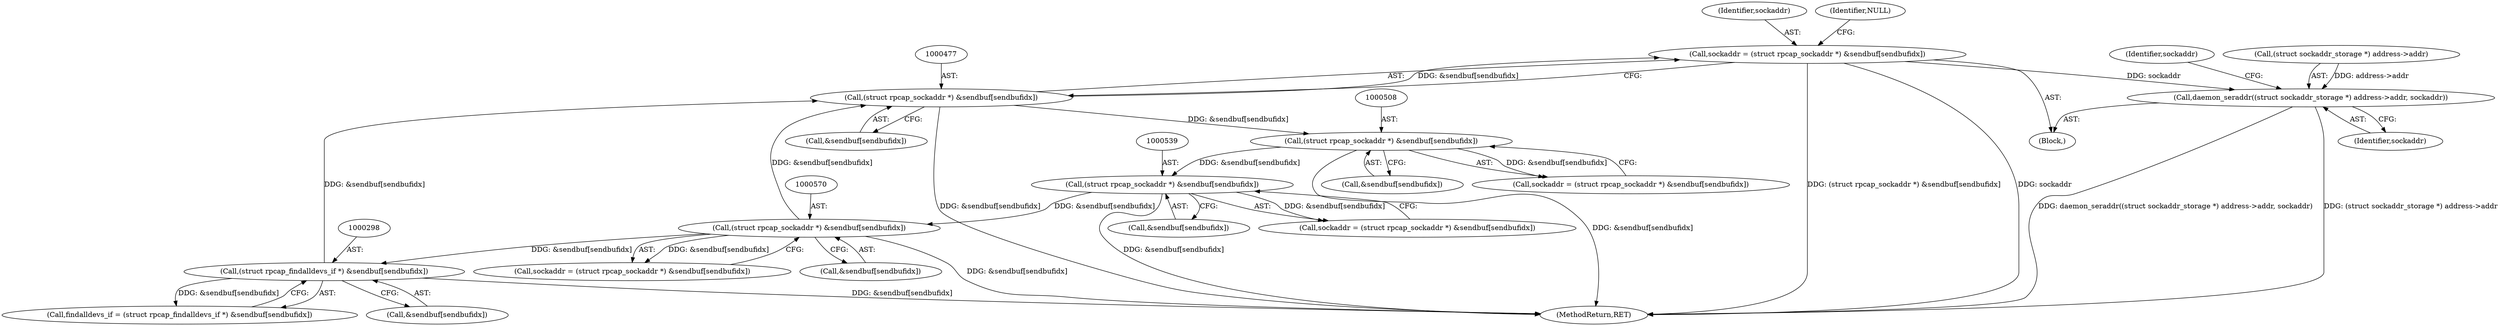 digraph "0_libpcap_617b12c0339db4891d117b661982126c495439ea@pointer" {
"1000474" [label="(Call,sockaddr = (struct rpcap_sockaddr *) &sendbuf[sendbufidx])"];
"1000476" [label="(Call,(struct rpcap_sockaddr *) &sendbuf[sendbufidx])"];
"1000569" [label="(Call,(struct rpcap_sockaddr *) &sendbuf[sendbufidx])"];
"1000538" [label="(Call,(struct rpcap_sockaddr *) &sendbuf[sendbufidx])"];
"1000507" [label="(Call,(struct rpcap_sockaddr *) &sendbuf[sendbufidx])"];
"1000297" [label="(Call,(struct rpcap_findalldevs_if *) &sendbuf[sendbufidx])"];
"1000498" [label="(Call,daemon_seraddr((struct sockaddr_storage *) address->addr, sockaddr))"];
"1000509" [label="(Call,&sendbuf[sendbufidx])"];
"1000475" [label="(Identifier,sockaddr)"];
"1000297" [label="(Call,(struct rpcap_findalldevs_if *) &sendbuf[sendbufidx])"];
"1000540" [label="(Call,&sendbuf[sendbufidx])"];
"1000478" [label="(Call,&sendbuf[sendbufidx])"];
"1000652" [label="(MethodReturn,RET)"];
"1000498" [label="(Call,daemon_seraddr((struct sockaddr_storage *) address->addr, sockaddr))"];
"1000295" [label="(Call,findalldevs_if = (struct rpcap_findalldevs_if *) &sendbuf[sendbufidx])"];
"1000499" [label="(Call,(struct sockaddr_storage *) address->addr)"];
"1000505" [label="(Call,sockaddr = (struct rpcap_sockaddr *) &sendbuf[sendbufidx])"];
"1000485" [label="(Identifier,NULL)"];
"1000504" [label="(Identifier,sockaddr)"];
"1000471" [label="(Block,)"];
"1000474" [label="(Call,sockaddr = (struct rpcap_sockaddr *) &sendbuf[sendbufidx])"];
"1000538" [label="(Call,(struct rpcap_sockaddr *) &sendbuf[sendbufidx])"];
"1000536" [label="(Call,sockaddr = (struct rpcap_sockaddr *) &sendbuf[sendbufidx])"];
"1000299" [label="(Call,&sendbuf[sendbufidx])"];
"1000567" [label="(Call,sockaddr = (struct rpcap_sockaddr *) &sendbuf[sendbufidx])"];
"1000506" [label="(Identifier,sockaddr)"];
"1000476" [label="(Call,(struct rpcap_sockaddr *) &sendbuf[sendbufidx])"];
"1000507" [label="(Call,(struct rpcap_sockaddr *) &sendbuf[sendbufidx])"];
"1000571" [label="(Call,&sendbuf[sendbufidx])"];
"1000569" [label="(Call,(struct rpcap_sockaddr *) &sendbuf[sendbufidx])"];
"1000474" -> "1000471"  [label="AST: "];
"1000474" -> "1000476"  [label="CFG: "];
"1000475" -> "1000474"  [label="AST: "];
"1000476" -> "1000474"  [label="AST: "];
"1000485" -> "1000474"  [label="CFG: "];
"1000474" -> "1000652"  [label="DDG: (struct rpcap_sockaddr *) &sendbuf[sendbufidx]"];
"1000474" -> "1000652"  [label="DDG: sockaddr"];
"1000476" -> "1000474"  [label="DDG: &sendbuf[sendbufidx]"];
"1000474" -> "1000498"  [label="DDG: sockaddr"];
"1000476" -> "1000478"  [label="CFG: "];
"1000477" -> "1000476"  [label="AST: "];
"1000478" -> "1000476"  [label="AST: "];
"1000476" -> "1000652"  [label="DDG: &sendbuf[sendbufidx]"];
"1000569" -> "1000476"  [label="DDG: &sendbuf[sendbufidx]"];
"1000297" -> "1000476"  [label="DDG: &sendbuf[sendbufidx]"];
"1000476" -> "1000507"  [label="DDG: &sendbuf[sendbufidx]"];
"1000569" -> "1000567"  [label="AST: "];
"1000569" -> "1000571"  [label="CFG: "];
"1000570" -> "1000569"  [label="AST: "];
"1000571" -> "1000569"  [label="AST: "];
"1000567" -> "1000569"  [label="CFG: "];
"1000569" -> "1000652"  [label="DDG: &sendbuf[sendbufidx]"];
"1000569" -> "1000297"  [label="DDG: &sendbuf[sendbufidx]"];
"1000569" -> "1000567"  [label="DDG: &sendbuf[sendbufidx]"];
"1000538" -> "1000569"  [label="DDG: &sendbuf[sendbufidx]"];
"1000538" -> "1000536"  [label="AST: "];
"1000538" -> "1000540"  [label="CFG: "];
"1000539" -> "1000538"  [label="AST: "];
"1000540" -> "1000538"  [label="AST: "];
"1000536" -> "1000538"  [label="CFG: "];
"1000538" -> "1000652"  [label="DDG: &sendbuf[sendbufidx]"];
"1000538" -> "1000536"  [label="DDG: &sendbuf[sendbufidx]"];
"1000507" -> "1000538"  [label="DDG: &sendbuf[sendbufidx]"];
"1000507" -> "1000505"  [label="AST: "];
"1000507" -> "1000509"  [label="CFG: "];
"1000508" -> "1000507"  [label="AST: "];
"1000509" -> "1000507"  [label="AST: "];
"1000505" -> "1000507"  [label="CFG: "];
"1000507" -> "1000652"  [label="DDG: &sendbuf[sendbufidx]"];
"1000507" -> "1000505"  [label="DDG: &sendbuf[sendbufidx]"];
"1000297" -> "1000295"  [label="AST: "];
"1000297" -> "1000299"  [label="CFG: "];
"1000298" -> "1000297"  [label="AST: "];
"1000299" -> "1000297"  [label="AST: "];
"1000295" -> "1000297"  [label="CFG: "];
"1000297" -> "1000652"  [label="DDG: &sendbuf[sendbufidx]"];
"1000297" -> "1000295"  [label="DDG: &sendbuf[sendbufidx]"];
"1000498" -> "1000471"  [label="AST: "];
"1000498" -> "1000504"  [label="CFG: "];
"1000499" -> "1000498"  [label="AST: "];
"1000504" -> "1000498"  [label="AST: "];
"1000506" -> "1000498"  [label="CFG: "];
"1000498" -> "1000652"  [label="DDG: daemon_seraddr((struct sockaddr_storage *) address->addr, sockaddr)"];
"1000498" -> "1000652"  [label="DDG: (struct sockaddr_storage *) address->addr"];
"1000499" -> "1000498"  [label="DDG: address->addr"];
}
